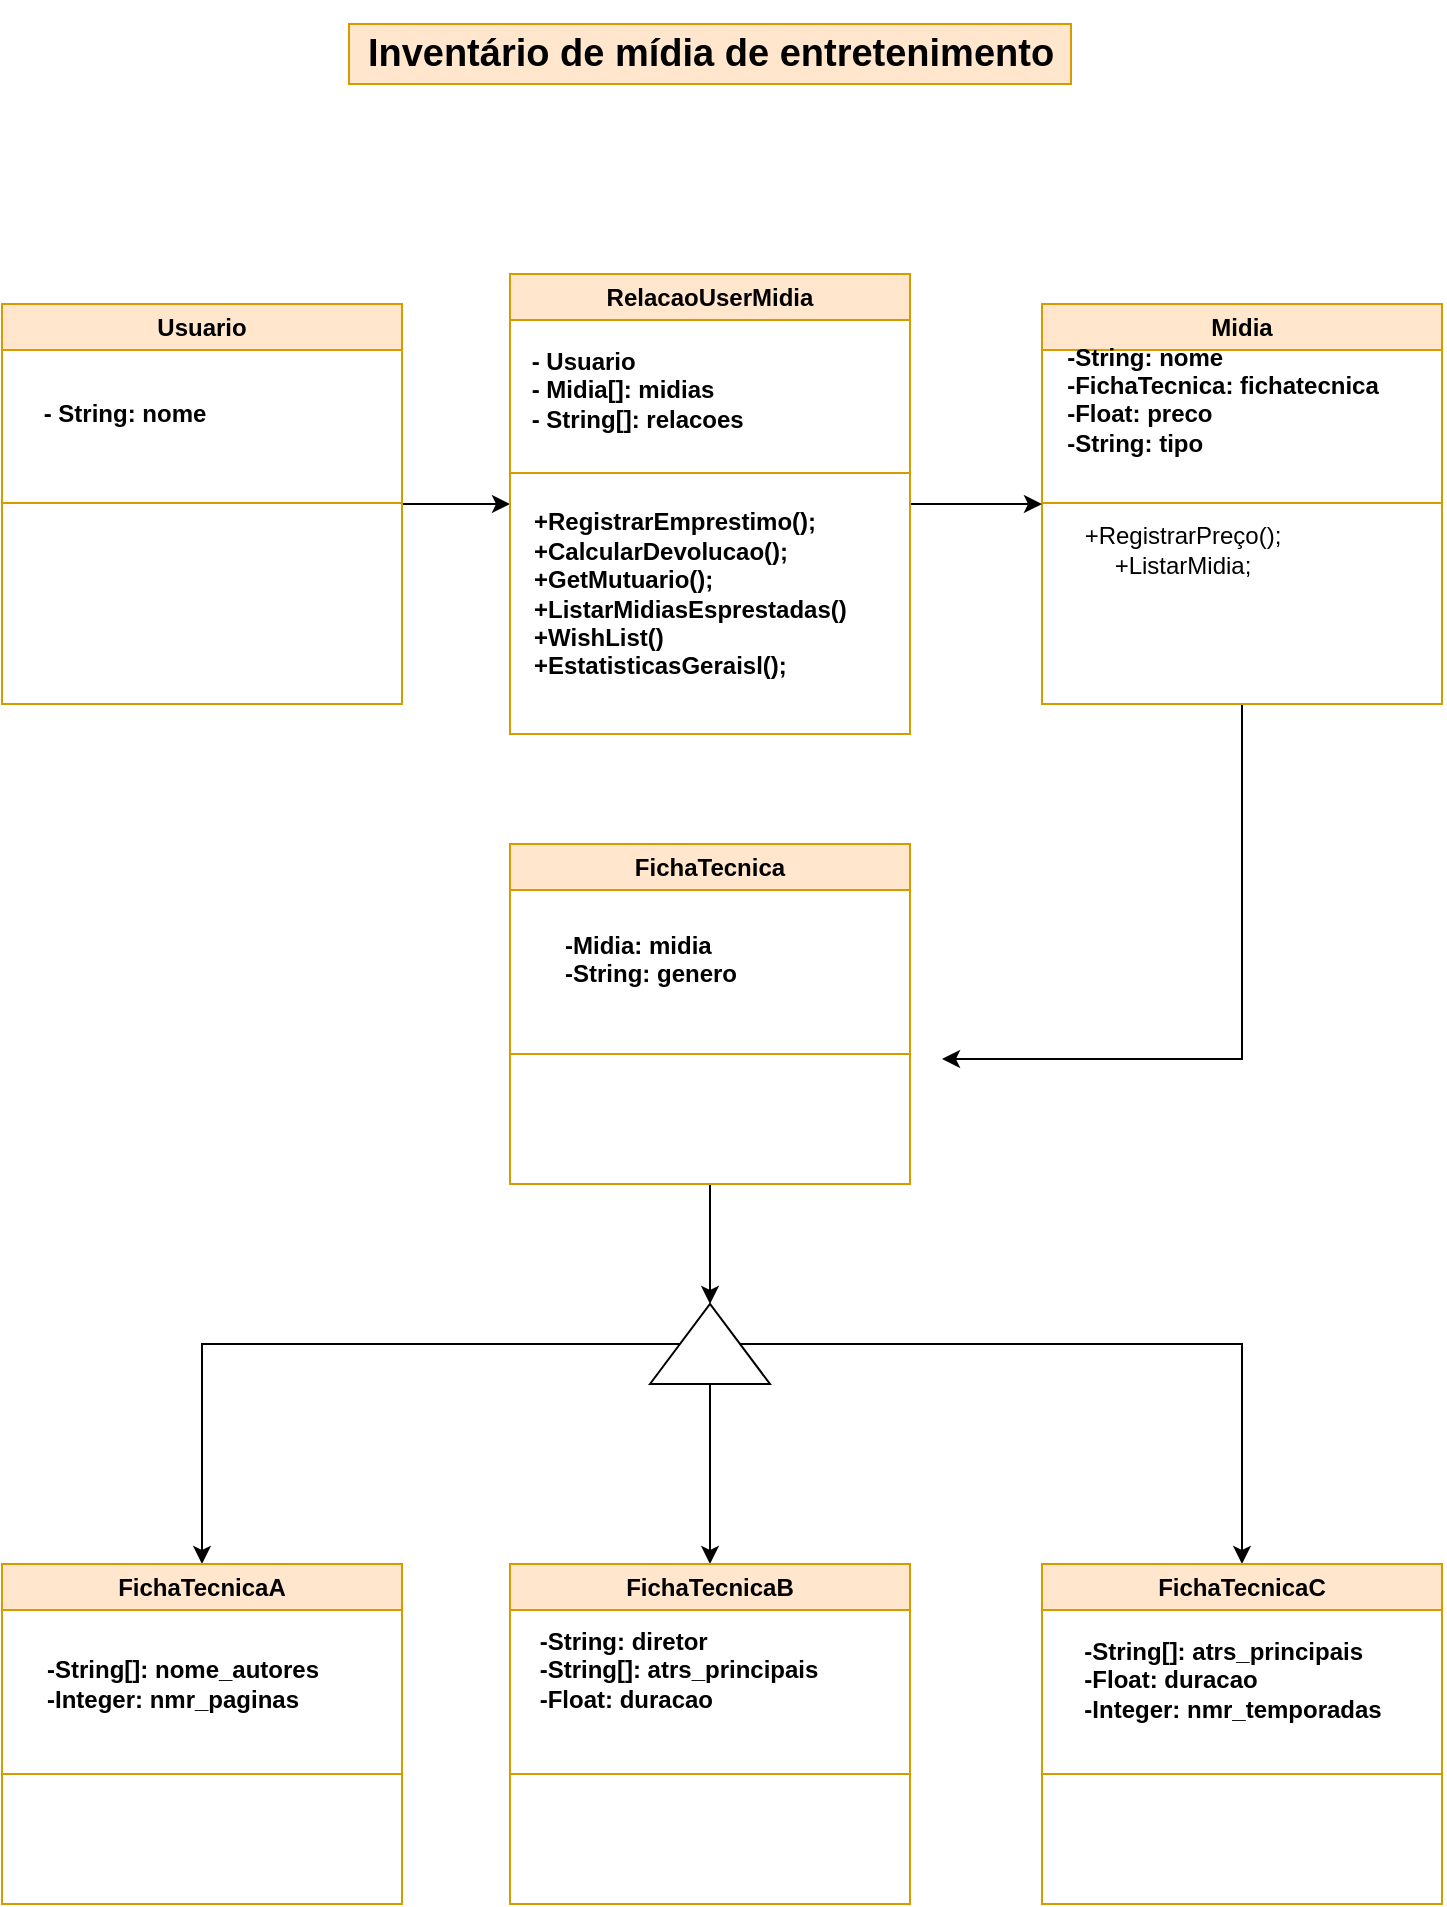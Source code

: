 <mxfile version="21.6.7" type="device">
  <diagram name="Página-1" id="8kRUFryAuQIi9OYVK_k1">
    <mxGraphModel dx="608" dy="880" grid="1" gridSize="10" guides="1" tooltips="1" connect="1" arrows="1" fold="1" page="1" pageScale="1" pageWidth="827" pageHeight="1169" math="0" shadow="0">
      <root>
        <mxCell id="0" />
        <mxCell id="1" parent="0" />
        <mxCell id="muIEb8jYud5vMKYlzmN6-27" style="edgeStyle=orthogonalEdgeStyle;rounded=0;orthogonalLoop=1;jettySize=auto;html=1;entryX=0;entryY=0.5;entryDx=0;entryDy=0;" edge="1" parent="1" source="Iex0PO9e7mzktIXqq1wa-1" target="muIEb8jYud5vMKYlzmN6-5">
          <mxGeometry relative="1" as="geometry" />
        </mxCell>
        <mxCell id="Iex0PO9e7mzktIXqq1wa-1" value="Usuario" style="swimlane;whiteSpace=wrap;html=1;startSize=23;fillColor=#ffe6cc;strokeColor=#d79b00;" parent="1" vertex="1">
          <mxGeometry x="60" y="200" width="200" height="200" as="geometry">
            <mxRectangle x="99" y="140" width="90" height="30" as="alternateBounds" />
          </mxGeometry>
        </mxCell>
        <mxCell id="Iex0PO9e7mzktIXqq1wa-5" value="&lt;div style=&quot;text-align: justify;&quot;&gt;&lt;span style=&quot;background-color: initial;&quot;&gt;&lt;b&gt;- String: nome&lt;/b&gt;&lt;/span&gt;&lt;/div&gt;" style="text;html=1;align=center;verticalAlign=middle;resizable=0;points=[];autosize=1;strokeColor=none;fillColor=none;" parent="Iex0PO9e7mzktIXqq1wa-1" vertex="1">
          <mxGeometry x="11" y="40" width="100" height="30" as="geometry" />
        </mxCell>
        <mxCell id="Iex0PO9e7mzktIXqq1wa-11" value="" style="endArrow=none;html=1;rounded=0;fillColor=#ffe6cc;strokeColor=#d79b00;" parent="Iex0PO9e7mzktIXqq1wa-1" edge="1">
          <mxGeometry width="50" height="50" relative="1" as="geometry">
            <mxPoint y="99.5" as="sourcePoint" />
            <mxPoint x="200" y="99.5" as="targetPoint" />
          </mxGeometry>
        </mxCell>
        <mxCell id="Iex0PO9e7mzktIXqq1wa-2" value="&lt;h2 style=&quot;text-align: justify;&quot;&gt;&lt;span style=&quot;background-color: initial;&quot;&gt;&lt;font style=&quot;font-size: 19px;&quot;&gt;Inventário de mídia de entretenimento&lt;/font&gt;&lt;/span&gt;&lt;/h2&gt;" style="text;html=1;strokeColor=#d79b00;fillColor=#ffe6cc;align=center;verticalAlign=middle;whiteSpace=wrap;rounded=0;" parent="1" vertex="1">
          <mxGeometry x="233.5" y="60" width="361" height="30" as="geometry" />
        </mxCell>
        <mxCell id="muIEb8jYud5vMKYlzmN6-25" style="edgeStyle=orthogonalEdgeStyle;rounded=0;orthogonalLoop=1;jettySize=auto;html=1;entryX=1;entryY=0.75;entryDx=0;entryDy=0;exitX=0.5;exitY=1;exitDx=0;exitDy=0;" edge="1" parent="1" source="Iex0PO9e7mzktIXqq1wa-4">
          <mxGeometry relative="1" as="geometry">
            <mxPoint x="530" y="577.5" as="targetPoint" />
            <mxPoint x="679.5" y="390" as="sourcePoint" />
            <Array as="points">
              <mxPoint x="680" y="578" />
            </Array>
          </mxGeometry>
        </mxCell>
        <mxCell id="Iex0PO9e7mzktIXqq1wa-4" value="Midia" style="swimlane;whiteSpace=wrap;html=1;startSize=23;fillColor=#ffe6cc;strokeColor=#d79b00;" parent="1" vertex="1">
          <mxGeometry x="580" y="200" width="200" height="200" as="geometry" />
        </mxCell>
        <mxCell id="Iex0PO9e7mzktIXqq1wa-15" value="&lt;div style=&quot;text-align: justify;&quot;&gt;&lt;span style=&quot;background-color: initial;&quot;&gt;&lt;b&gt;-String: nome&lt;/b&gt;&lt;/span&gt;&lt;/div&gt;&lt;div style=&quot;text-align: justify;&quot;&gt;&lt;b style=&quot;background-color: initial;&quot;&gt;-FichaTecnica: fichatecnica&lt;/b&gt;&lt;/div&gt;&lt;div style=&quot;text-align: justify;&quot;&gt;&lt;b style=&quot;background-color: initial;&quot;&gt;-Float: preco&lt;/b&gt;&lt;/div&gt;&lt;div style=&quot;text-align: justify;&quot;&gt;&lt;div style=&quot;border-color: var(--border-color);&quot;&gt;&lt;b style=&quot;border-color: var(--border-color);&quot;&gt;-String: tipo&lt;/b&gt;&lt;/div&gt;&lt;div&gt;&lt;b style=&quot;border-color: var(--border-color);&quot;&gt;&lt;br&gt;&lt;/b&gt;&lt;/div&gt;&lt;/div&gt;" style="text;html=1;align=center;verticalAlign=middle;resizable=0;points=[];autosize=1;strokeColor=none;fillColor=none;" parent="Iex0PO9e7mzktIXqq1wa-4" vertex="1">
          <mxGeometry y="10" width="180" height="90" as="geometry" />
        </mxCell>
        <mxCell id="Iex0PO9e7mzktIXqq1wa-18" value="" style="endArrow=none;html=1;rounded=0;fillColor=#ffe6cc;strokeColor=#d79b00;" parent="Iex0PO9e7mzktIXqq1wa-4" edge="1">
          <mxGeometry width="50" height="50" relative="1" as="geometry">
            <mxPoint y="99.5" as="sourcePoint" />
            <mxPoint x="200" y="99.5" as="targetPoint" />
          </mxGeometry>
        </mxCell>
        <mxCell id="muIEb8jYud5vMKYlzmN6-9" style="edgeStyle=orthogonalEdgeStyle;rounded=0;orthogonalLoop=1;jettySize=auto;html=1;entryX=1;entryY=0.5;entryDx=0;entryDy=0;" edge="1" parent="1" source="Iex0PO9e7mzktIXqq1wa-40" target="muIEb8jYud5vMKYlzmN6-8">
          <mxGeometry relative="1" as="geometry" />
        </mxCell>
        <mxCell id="Iex0PO9e7mzktIXqq1wa-40" value="FichaTecnica" style="swimlane;whiteSpace=wrap;html=1;startSize=23;fillColor=#ffe6cc;strokeColor=#d79b00;" parent="1" vertex="1">
          <mxGeometry x="314" y="470" width="200" height="170" as="geometry" />
        </mxCell>
        <mxCell id="Iex0PO9e7mzktIXqq1wa-41" value="&lt;div style=&quot;text-align: justify;&quot;&gt;&lt;b&gt;-Midia: midia&lt;/b&gt;&lt;/div&gt;&lt;div style=&quot;text-align: justify;&quot;&gt;&lt;b&gt;-String: genero&lt;/b&gt;&lt;/div&gt;&lt;div style=&quot;text-align: justify;&quot;&gt;&lt;b&gt;&lt;br&gt;&lt;/b&gt;&lt;/div&gt;" style="text;html=1;align=center;verticalAlign=middle;resizable=0;points=[];autosize=1;strokeColor=none;fillColor=none;" parent="Iex0PO9e7mzktIXqq1wa-40" vertex="1">
          <mxGeometry x="15" y="35" width="110" height="60" as="geometry" />
        </mxCell>
        <mxCell id="Iex0PO9e7mzktIXqq1wa-42" value="" style="endArrow=none;html=1;rounded=0;fillColor=#ffe6cc;strokeColor=#d79b00;" parent="Iex0PO9e7mzktIXqq1wa-40" edge="1">
          <mxGeometry width="50" height="50" relative="1" as="geometry">
            <mxPoint y="105" as="sourcePoint" />
            <mxPoint x="200" y="105" as="targetPoint" />
          </mxGeometry>
        </mxCell>
        <mxCell id="muIEb8jYud5vMKYlzmN6-28" style="edgeStyle=orthogonalEdgeStyle;rounded=0;orthogonalLoop=1;jettySize=auto;html=1;entryX=0;entryY=0.5;entryDx=0;entryDy=0;" edge="1" parent="1" source="muIEb8jYud5vMKYlzmN6-5" target="Iex0PO9e7mzktIXqq1wa-4">
          <mxGeometry relative="1" as="geometry" />
        </mxCell>
        <mxCell id="muIEb8jYud5vMKYlzmN6-5" value="RelacaoUserMidia" style="swimlane;whiteSpace=wrap;html=1;startSize=23;fillColor=#ffe6cc;strokeColor=#d79b00;" vertex="1" parent="1">
          <mxGeometry x="314" y="185" width="200" height="230" as="geometry">
            <mxRectangle x="99" y="140" width="90" height="30" as="alternateBounds" />
          </mxGeometry>
        </mxCell>
        <mxCell id="muIEb8jYud5vMKYlzmN6-6" value="&lt;div style=&quot;text-align: justify;&quot;&gt;&lt;span style=&quot;background-color: initial;&quot;&gt;&lt;b&gt;- Usuario&lt;/b&gt;&lt;/span&gt;&lt;/div&gt;&lt;div style=&quot;text-align: justify;&quot;&gt;&lt;span style=&quot;background-color: initial;&quot;&gt;&lt;b&gt;- Midia[]: midias&lt;/b&gt;&lt;/span&gt;&lt;/div&gt;&lt;div style=&quot;text-align: justify;&quot;&gt;&lt;span style=&quot;background-color: initial;&quot;&gt;&lt;b&gt;- String[]: relacoes&amp;nbsp;&lt;/b&gt;&lt;/span&gt;&lt;/div&gt;&lt;div style=&quot;text-align: justify;&quot;&gt;&lt;span style=&quot;background-color: initial;&quot;&gt;&lt;b&gt;&lt;br&gt;&lt;/b&gt;&lt;/span&gt;&lt;/div&gt;" style="text;html=1;align=center;verticalAlign=middle;resizable=0;points=[];autosize=1;strokeColor=none;fillColor=none;" vertex="1" parent="muIEb8jYud5vMKYlzmN6-5">
          <mxGeometry y="30" width="130" height="70" as="geometry" />
        </mxCell>
        <mxCell id="muIEb8jYud5vMKYlzmN6-7" value="" style="endArrow=none;html=1;rounded=0;fillColor=#ffe6cc;strokeColor=#d79b00;" edge="1" parent="muIEb8jYud5vMKYlzmN6-5">
          <mxGeometry width="50" height="50" relative="1" as="geometry">
            <mxPoint y="99.5" as="sourcePoint" />
            <mxPoint x="200" y="99.5" as="targetPoint" />
          </mxGeometry>
        </mxCell>
        <mxCell id="muIEb8jYud5vMKYlzmN6-29" value="&lt;b&gt;+RegistrarEmprestimo();&lt;br&gt;+CalcularDevolucao();&lt;br&gt;+GetMutuario();&lt;br&gt;+ListarMidiasEsprestadas()&lt;br&gt;+WishList()&lt;br&gt;+EstatisticasGeraisl();&lt;/b&gt;" style="text;html=1;align=left;verticalAlign=middle;resizable=0;points=[];autosize=1;strokeColor=none;fillColor=none;" vertex="1" parent="muIEb8jYud5vMKYlzmN6-5">
          <mxGeometry x="10" y="110" width="180" height="100" as="geometry" />
        </mxCell>
        <mxCell id="muIEb8jYud5vMKYlzmN6-22" style="edgeStyle=orthogonalEdgeStyle;rounded=0;orthogonalLoop=1;jettySize=auto;html=1;entryX=0.5;entryY=0;entryDx=0;entryDy=0;" edge="1" parent="1" source="muIEb8jYud5vMKYlzmN6-8" target="muIEb8jYud5vMKYlzmN6-13">
          <mxGeometry relative="1" as="geometry" />
        </mxCell>
        <mxCell id="muIEb8jYud5vMKYlzmN6-23" style="edgeStyle=orthogonalEdgeStyle;rounded=0;orthogonalLoop=1;jettySize=auto;html=1;entryX=0.5;entryY=0;entryDx=0;entryDy=0;" edge="1" parent="1" source="muIEb8jYud5vMKYlzmN6-8" target="muIEb8jYud5vMKYlzmN6-19">
          <mxGeometry relative="1" as="geometry" />
        </mxCell>
        <mxCell id="muIEb8jYud5vMKYlzmN6-24" style="edgeStyle=orthogonalEdgeStyle;rounded=0;orthogonalLoop=1;jettySize=auto;html=1;entryX=0.5;entryY=0;entryDx=0;entryDy=0;" edge="1" parent="1" source="muIEb8jYud5vMKYlzmN6-8" target="muIEb8jYud5vMKYlzmN6-16">
          <mxGeometry relative="1" as="geometry" />
        </mxCell>
        <mxCell id="muIEb8jYud5vMKYlzmN6-8" value="" style="triangle;whiteSpace=wrap;html=1;rotation=-90;" vertex="1" parent="1">
          <mxGeometry x="394" y="690" width="40" height="60" as="geometry" />
        </mxCell>
        <mxCell id="muIEb8jYud5vMKYlzmN6-13" value="FichaTecnicaA" style="swimlane;whiteSpace=wrap;html=1;startSize=23;fillColor=#ffe6cc;strokeColor=#d79b00;" vertex="1" parent="1">
          <mxGeometry x="60" y="830" width="200" height="170" as="geometry" />
        </mxCell>
        <mxCell id="muIEb8jYud5vMKYlzmN6-14" value="&lt;div style=&quot;text-align: justify;&quot;&gt;&lt;b&gt;-String[]: nome_autores&lt;/b&gt;&lt;/div&gt;&lt;div style=&quot;text-align: justify;&quot;&gt;&lt;b&gt;-Integer: nmr_paginas&lt;/b&gt;&lt;/div&gt;" style="text;html=1;align=center;verticalAlign=middle;resizable=0;points=[];autosize=1;strokeColor=none;fillColor=none;" vertex="1" parent="muIEb8jYud5vMKYlzmN6-13">
          <mxGeometry x="10" y="40" width="160" height="40" as="geometry" />
        </mxCell>
        <mxCell id="muIEb8jYud5vMKYlzmN6-15" value="" style="endArrow=none;html=1;rounded=0;fillColor=#ffe6cc;strokeColor=#d79b00;" edge="1" parent="muIEb8jYud5vMKYlzmN6-13">
          <mxGeometry width="50" height="50" relative="1" as="geometry">
            <mxPoint y="105" as="sourcePoint" />
            <mxPoint x="200" y="105" as="targetPoint" />
          </mxGeometry>
        </mxCell>
        <mxCell id="muIEb8jYud5vMKYlzmN6-16" value="FichaTecnicaB" style="swimlane;whiteSpace=wrap;html=1;startSize=23;fillColor=#ffe6cc;strokeColor=#d79b00;" vertex="1" parent="1">
          <mxGeometry x="314" y="830" width="200" height="170" as="geometry" />
        </mxCell>
        <mxCell id="muIEb8jYud5vMKYlzmN6-17" value="&lt;div style=&quot;text-align: justify;&quot;&gt;&lt;b&gt;-String: diretor&lt;/b&gt;&lt;/div&gt;&lt;div style=&quot;text-align: justify;&quot;&gt;&lt;b&gt;-String[]: atrs_principais&lt;/b&gt;&lt;/div&gt;&lt;div style=&quot;text-align: justify;&quot;&gt;&lt;b&gt;-Float: duracao&lt;/b&gt;&lt;/div&gt;&lt;div style=&quot;text-align: justify;&quot;&gt;&lt;b&gt;&lt;br&gt;&lt;/b&gt;&lt;/div&gt;" style="text;html=1;align=center;verticalAlign=middle;resizable=0;points=[];autosize=1;strokeColor=none;fillColor=none;" vertex="1" parent="muIEb8jYud5vMKYlzmN6-16">
          <mxGeometry x="4" y="25" width="160" height="70" as="geometry" />
        </mxCell>
        <mxCell id="muIEb8jYud5vMKYlzmN6-18" value="" style="endArrow=none;html=1;rounded=0;fillColor=#ffe6cc;strokeColor=#d79b00;" edge="1" parent="muIEb8jYud5vMKYlzmN6-16">
          <mxGeometry width="50" height="50" relative="1" as="geometry">
            <mxPoint y="105" as="sourcePoint" />
            <mxPoint x="200" y="105" as="targetPoint" />
          </mxGeometry>
        </mxCell>
        <mxCell id="muIEb8jYud5vMKYlzmN6-19" value="FichaTecnicaC" style="swimlane;whiteSpace=wrap;html=1;startSize=23;fillColor=#ffe6cc;strokeColor=#d79b00;" vertex="1" parent="1">
          <mxGeometry x="580" y="830" width="200" height="170" as="geometry" />
        </mxCell>
        <mxCell id="muIEb8jYud5vMKYlzmN6-20" value="&lt;div style=&quot;text-align: justify;&quot;&gt;&lt;div style=&quot;border-color: var(--border-color);&quot;&gt;&lt;b style=&quot;background-color: initial; border-color: var(--border-color);&quot;&gt;-String[]: atrs_principais&lt;/b&gt;&lt;/div&gt;&lt;div style=&quot;border-color: var(--border-color);&quot;&gt;&lt;b style=&quot;border-color: var(--border-color);&quot;&gt;-Float: duracao&lt;/b&gt;&lt;/div&gt;&lt;div style=&quot;border-color: var(--border-color);&quot;&gt;&lt;b style=&quot;border-color: var(--border-color);&quot;&gt;-Integer: nmr_temporadas&lt;/b&gt;&lt;/div&gt;&lt;div style=&quot;border-color: var(--border-color);&quot;&gt;&lt;b style=&quot;border-color: var(--border-color);&quot;&gt;&lt;br&gt;&lt;/b&gt;&lt;/div&gt;&lt;/div&gt;" style="text;html=1;align=center;verticalAlign=middle;resizable=0;points=[];autosize=1;strokeColor=none;fillColor=none;" vertex="1" parent="muIEb8jYud5vMKYlzmN6-19">
          <mxGeometry x="10" y="30" width="170" height="70" as="geometry" />
        </mxCell>
        <mxCell id="muIEb8jYud5vMKYlzmN6-21" value="" style="endArrow=none;html=1;rounded=0;fillColor=#ffe6cc;strokeColor=#d79b00;" edge="1" parent="muIEb8jYud5vMKYlzmN6-19">
          <mxGeometry width="50" height="50" relative="1" as="geometry">
            <mxPoint y="105" as="sourcePoint" />
            <mxPoint x="200" y="105" as="targetPoint" />
          </mxGeometry>
        </mxCell>
        <mxCell id="muIEb8jYud5vMKYlzmN6-30" value="+RegistrarPreço();&lt;br&gt;+ListarMidia;&lt;br&gt;" style="text;html=1;align=center;verticalAlign=middle;resizable=0;points=[];autosize=1;strokeColor=none;fillColor=none;" vertex="1" parent="1">
          <mxGeometry x="590" y="303" width="120" height="40" as="geometry" />
        </mxCell>
      </root>
    </mxGraphModel>
  </diagram>
</mxfile>
